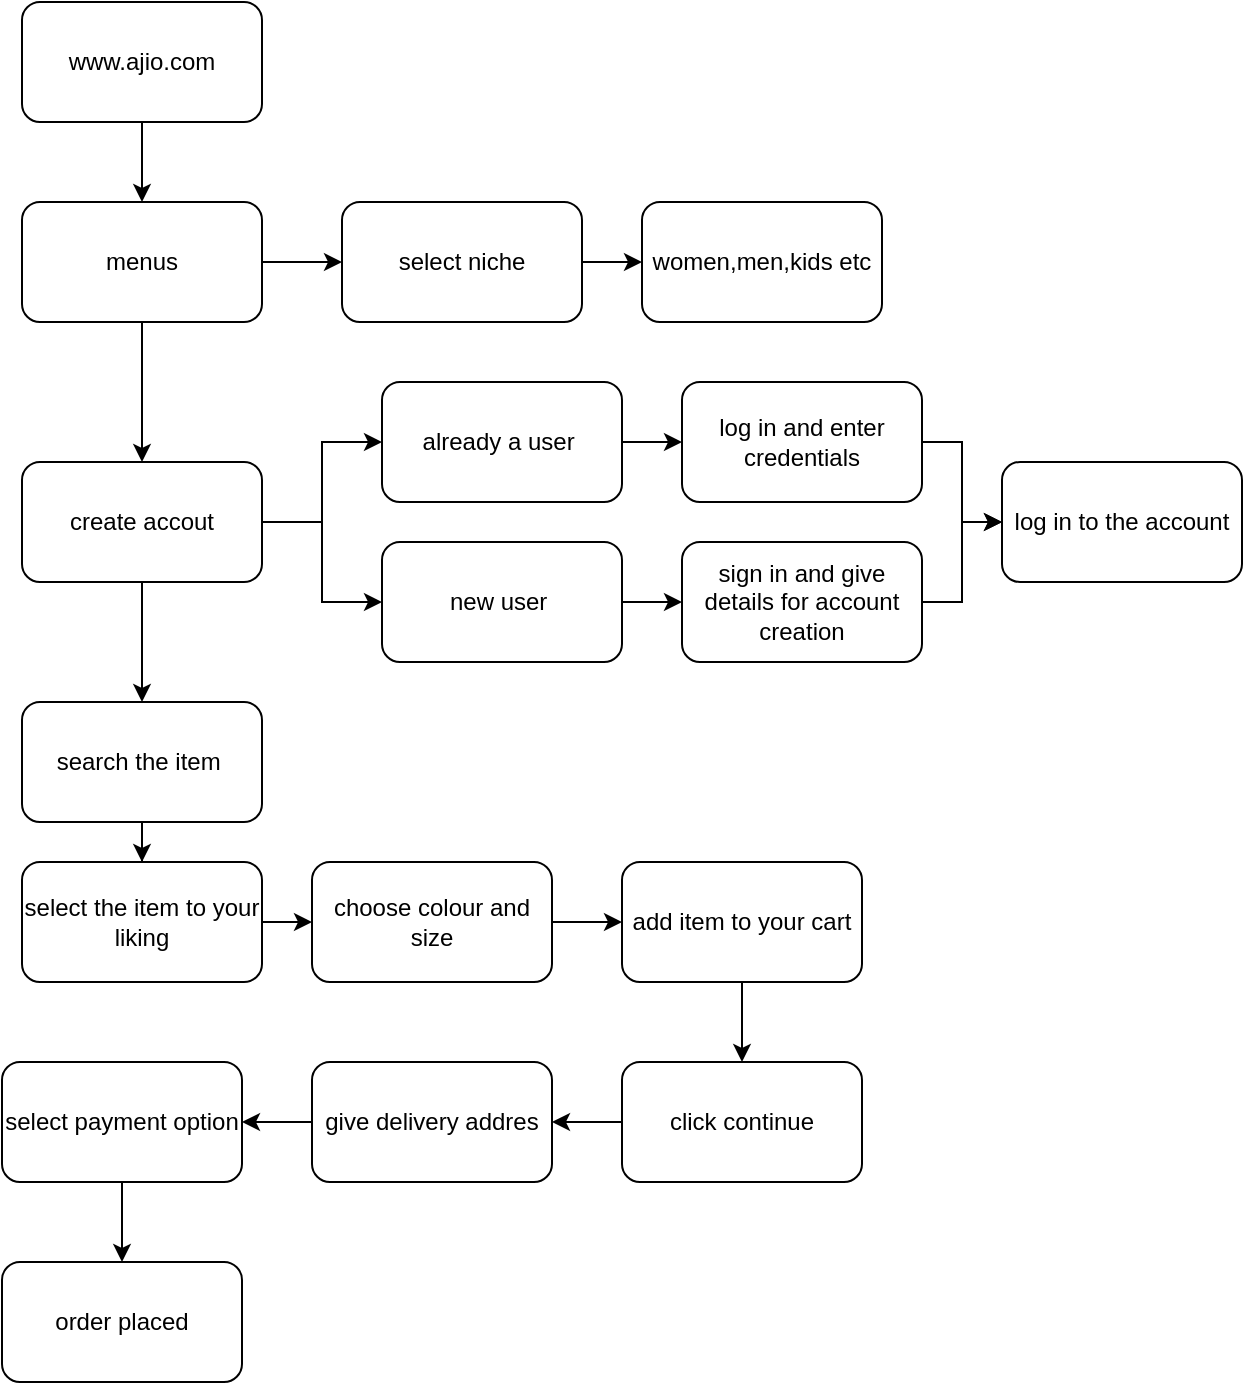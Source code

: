 <mxfile version="24.6.4" type="device">
  <diagram name="Page-1" id="BUkqgPKUf5BEV1XzSzW5">
    <mxGraphModel dx="978" dy="518" grid="1" gridSize="10" guides="1" tooltips="1" connect="1" arrows="1" fold="1" page="1" pageScale="1" pageWidth="850" pageHeight="1100" math="0" shadow="0">
      <root>
        <mxCell id="0" />
        <mxCell id="1" parent="0" />
        <mxCell id="5MVRk8y--haVYS0efDP0-8" value="" style="edgeStyle=orthogonalEdgeStyle;rounded=0;orthogonalLoop=1;jettySize=auto;html=1;" edge="1" parent="1" source="5MVRk8y--haVYS0efDP0-3" target="5MVRk8y--haVYS0efDP0-7">
          <mxGeometry relative="1" as="geometry" />
        </mxCell>
        <mxCell id="5MVRk8y--haVYS0efDP0-3" value="www.ajio.com" style="rounded=1;whiteSpace=wrap;html=1;" vertex="1" parent="1">
          <mxGeometry x="160" y="90" width="120" height="60" as="geometry" />
        </mxCell>
        <mxCell id="5MVRk8y--haVYS0efDP0-10" value="" style="edgeStyle=orthogonalEdgeStyle;rounded=0;orthogonalLoop=1;jettySize=auto;html=1;" edge="1" parent="1" source="5MVRk8y--haVYS0efDP0-4" target="5MVRk8y--haVYS0efDP0-6">
          <mxGeometry relative="1" as="geometry" />
        </mxCell>
        <mxCell id="5MVRk8y--haVYS0efDP0-4" value="select niche" style="rounded=1;whiteSpace=wrap;html=1;" vertex="1" parent="1">
          <mxGeometry x="320" y="190" width="120" height="60" as="geometry" />
        </mxCell>
        <mxCell id="5MVRk8y--haVYS0efDP0-6" value="women,men,kids etc" style="rounded=1;whiteSpace=wrap;html=1;" vertex="1" parent="1">
          <mxGeometry x="470" y="190" width="120" height="60" as="geometry" />
        </mxCell>
        <mxCell id="5MVRk8y--haVYS0efDP0-9" value="" style="edgeStyle=orthogonalEdgeStyle;rounded=0;orthogonalLoop=1;jettySize=auto;html=1;" edge="1" parent="1" source="5MVRk8y--haVYS0efDP0-7" target="5MVRk8y--haVYS0efDP0-4">
          <mxGeometry relative="1" as="geometry" />
        </mxCell>
        <mxCell id="5MVRk8y--haVYS0efDP0-23" value="" style="edgeStyle=orthogonalEdgeStyle;rounded=0;orthogonalLoop=1;jettySize=auto;html=1;" edge="1" parent="1" source="5MVRk8y--haVYS0efDP0-7" target="5MVRk8y--haVYS0efDP0-12">
          <mxGeometry relative="1" as="geometry" />
        </mxCell>
        <mxCell id="5MVRk8y--haVYS0efDP0-7" value="menus" style="rounded=1;whiteSpace=wrap;html=1;" vertex="1" parent="1">
          <mxGeometry x="160" y="190" width="120" height="60" as="geometry" />
        </mxCell>
        <mxCell id="5MVRk8y--haVYS0efDP0-14" value="" style="edgeStyle=orthogonalEdgeStyle;rounded=0;orthogonalLoop=1;jettySize=auto;html=1;" edge="1" parent="1" source="5MVRk8y--haVYS0efDP0-12" target="5MVRk8y--haVYS0efDP0-13">
          <mxGeometry relative="1" as="geometry">
            <Array as="points">
              <mxPoint x="310" y="350" />
              <mxPoint x="310" y="310" />
            </Array>
          </mxGeometry>
        </mxCell>
        <mxCell id="5MVRk8y--haVYS0efDP0-22" value="" style="edgeStyle=orthogonalEdgeStyle;rounded=0;orthogonalLoop=1;jettySize=auto;html=1;" edge="1" parent="1" source="5MVRk8y--haVYS0efDP0-12" target="5MVRk8y--haVYS0efDP0-15">
          <mxGeometry relative="1" as="geometry" />
        </mxCell>
        <mxCell id="5MVRk8y--haVYS0efDP0-28" value="" style="edgeStyle=orthogonalEdgeStyle;rounded=0;orthogonalLoop=1;jettySize=auto;html=1;" edge="1" parent="1" source="5MVRk8y--haVYS0efDP0-12" target="5MVRk8y--haVYS0efDP0-27">
          <mxGeometry relative="1" as="geometry" />
        </mxCell>
        <mxCell id="5MVRk8y--haVYS0efDP0-12" value="create accout" style="rounded=1;whiteSpace=wrap;html=1;" vertex="1" parent="1">
          <mxGeometry x="160" y="320" width="120" height="60" as="geometry" />
        </mxCell>
        <mxCell id="5MVRk8y--haVYS0efDP0-19" value="" style="edgeStyle=orthogonalEdgeStyle;rounded=0;orthogonalLoop=1;jettySize=auto;html=1;" edge="1" parent="1" source="5MVRk8y--haVYS0efDP0-13" target="5MVRk8y--haVYS0efDP0-17">
          <mxGeometry relative="1" as="geometry" />
        </mxCell>
        <mxCell id="5MVRk8y--haVYS0efDP0-13" value="already a user&amp;nbsp;" style="rounded=1;whiteSpace=wrap;html=1;" vertex="1" parent="1">
          <mxGeometry x="340" y="280" width="120" height="60" as="geometry" />
        </mxCell>
        <mxCell id="5MVRk8y--haVYS0efDP0-21" value="" style="edgeStyle=orthogonalEdgeStyle;rounded=0;orthogonalLoop=1;jettySize=auto;html=1;" edge="1" parent="1" source="5MVRk8y--haVYS0efDP0-15" target="5MVRk8y--haVYS0efDP0-20">
          <mxGeometry relative="1" as="geometry" />
        </mxCell>
        <mxCell id="5MVRk8y--haVYS0efDP0-15" value="new user&amp;nbsp;" style="rounded=1;whiteSpace=wrap;html=1;" vertex="1" parent="1">
          <mxGeometry x="340" y="360" width="120" height="60" as="geometry" />
        </mxCell>
        <mxCell id="5MVRk8y--haVYS0efDP0-25" value="" style="edgeStyle=orthogonalEdgeStyle;rounded=0;orthogonalLoop=1;jettySize=auto;html=1;" edge="1" parent="1" source="5MVRk8y--haVYS0efDP0-17" target="5MVRk8y--haVYS0efDP0-24">
          <mxGeometry relative="1" as="geometry" />
        </mxCell>
        <mxCell id="5MVRk8y--haVYS0efDP0-17" value="log in and enter credentials" style="rounded=1;whiteSpace=wrap;html=1;" vertex="1" parent="1">
          <mxGeometry x="490" y="280" width="120" height="60" as="geometry" />
        </mxCell>
        <mxCell id="5MVRk8y--haVYS0efDP0-26" value="" style="edgeStyle=orthogonalEdgeStyle;rounded=0;orthogonalLoop=1;jettySize=auto;html=1;" edge="1" parent="1" source="5MVRk8y--haVYS0efDP0-20" target="5MVRk8y--haVYS0efDP0-24">
          <mxGeometry relative="1" as="geometry" />
        </mxCell>
        <mxCell id="5MVRk8y--haVYS0efDP0-20" value="sign in and give details for account creation" style="rounded=1;whiteSpace=wrap;html=1;" vertex="1" parent="1">
          <mxGeometry x="490" y="360" width="120" height="60" as="geometry" />
        </mxCell>
        <mxCell id="5MVRk8y--haVYS0efDP0-24" value="log in to the account" style="rounded=1;whiteSpace=wrap;html=1;" vertex="1" parent="1">
          <mxGeometry x="650" y="320" width="120" height="60" as="geometry" />
        </mxCell>
        <mxCell id="5MVRk8y--haVYS0efDP0-30" value="" style="edgeStyle=orthogonalEdgeStyle;rounded=0;orthogonalLoop=1;jettySize=auto;html=1;" edge="1" parent="1" source="5MVRk8y--haVYS0efDP0-27" target="5MVRk8y--haVYS0efDP0-29">
          <mxGeometry relative="1" as="geometry" />
        </mxCell>
        <mxCell id="5MVRk8y--haVYS0efDP0-27" value="search the item&amp;nbsp;" style="rounded=1;whiteSpace=wrap;html=1;" vertex="1" parent="1">
          <mxGeometry x="160" y="440" width="120" height="60" as="geometry" />
        </mxCell>
        <mxCell id="5MVRk8y--haVYS0efDP0-32" value="" style="edgeStyle=orthogonalEdgeStyle;rounded=0;orthogonalLoop=1;jettySize=auto;html=1;" edge="1" parent="1" source="5MVRk8y--haVYS0efDP0-29" target="5MVRk8y--haVYS0efDP0-31">
          <mxGeometry relative="1" as="geometry" />
        </mxCell>
        <mxCell id="5MVRk8y--haVYS0efDP0-29" value="select the item to your liking" style="rounded=1;whiteSpace=wrap;html=1;" vertex="1" parent="1">
          <mxGeometry x="160" y="520" width="120" height="60" as="geometry" />
        </mxCell>
        <mxCell id="5MVRk8y--haVYS0efDP0-34" value="" style="edgeStyle=orthogonalEdgeStyle;rounded=0;orthogonalLoop=1;jettySize=auto;html=1;" edge="1" parent="1" source="5MVRk8y--haVYS0efDP0-31" target="5MVRk8y--haVYS0efDP0-33">
          <mxGeometry relative="1" as="geometry" />
        </mxCell>
        <mxCell id="5MVRk8y--haVYS0efDP0-31" value="choose colour and size" style="rounded=1;whiteSpace=wrap;html=1;" vertex="1" parent="1">
          <mxGeometry x="305" y="520" width="120" height="60" as="geometry" />
        </mxCell>
        <mxCell id="5MVRk8y--haVYS0efDP0-36" value="" style="edgeStyle=orthogonalEdgeStyle;rounded=0;orthogonalLoop=1;jettySize=auto;html=1;" edge="1" parent="1" source="5MVRk8y--haVYS0efDP0-33" target="5MVRk8y--haVYS0efDP0-35">
          <mxGeometry relative="1" as="geometry" />
        </mxCell>
        <mxCell id="5MVRk8y--haVYS0efDP0-33" value="add item to your cart" style="rounded=1;whiteSpace=wrap;html=1;" vertex="1" parent="1">
          <mxGeometry x="460" y="520" width="120" height="60" as="geometry" />
        </mxCell>
        <mxCell id="5MVRk8y--haVYS0efDP0-39" value="" style="edgeStyle=orthogonalEdgeStyle;rounded=0;orthogonalLoop=1;jettySize=auto;html=1;" edge="1" parent="1" source="5MVRk8y--haVYS0efDP0-35" target="5MVRk8y--haVYS0efDP0-38">
          <mxGeometry relative="1" as="geometry" />
        </mxCell>
        <mxCell id="5MVRk8y--haVYS0efDP0-35" value="click continue" style="rounded=1;whiteSpace=wrap;html=1;" vertex="1" parent="1">
          <mxGeometry x="460" y="620" width="120" height="60" as="geometry" />
        </mxCell>
        <mxCell id="5MVRk8y--haVYS0efDP0-42" value="" style="edgeStyle=orthogonalEdgeStyle;rounded=0;orthogonalLoop=1;jettySize=auto;html=1;" edge="1" parent="1" source="5MVRk8y--haVYS0efDP0-38" target="5MVRk8y--haVYS0efDP0-40">
          <mxGeometry relative="1" as="geometry" />
        </mxCell>
        <mxCell id="5MVRk8y--haVYS0efDP0-38" value="give delivery addres" style="whiteSpace=wrap;html=1;rounded=1;" vertex="1" parent="1">
          <mxGeometry x="305" y="620" width="120" height="60" as="geometry" />
        </mxCell>
        <mxCell id="5MVRk8y--haVYS0efDP0-43" value="" style="edgeStyle=orthogonalEdgeStyle;rounded=0;orthogonalLoop=1;jettySize=auto;html=1;" edge="1" parent="1" source="5MVRk8y--haVYS0efDP0-40" target="5MVRk8y--haVYS0efDP0-41">
          <mxGeometry relative="1" as="geometry" />
        </mxCell>
        <mxCell id="5MVRk8y--haVYS0efDP0-40" value="select payment option" style="rounded=1;whiteSpace=wrap;html=1;" vertex="1" parent="1">
          <mxGeometry x="150" y="620" width="120" height="60" as="geometry" />
        </mxCell>
        <mxCell id="5MVRk8y--haVYS0efDP0-41" value="order placed" style="rounded=1;whiteSpace=wrap;html=1;" vertex="1" parent="1">
          <mxGeometry x="150" y="720" width="120" height="60" as="geometry" />
        </mxCell>
      </root>
    </mxGraphModel>
  </diagram>
</mxfile>
